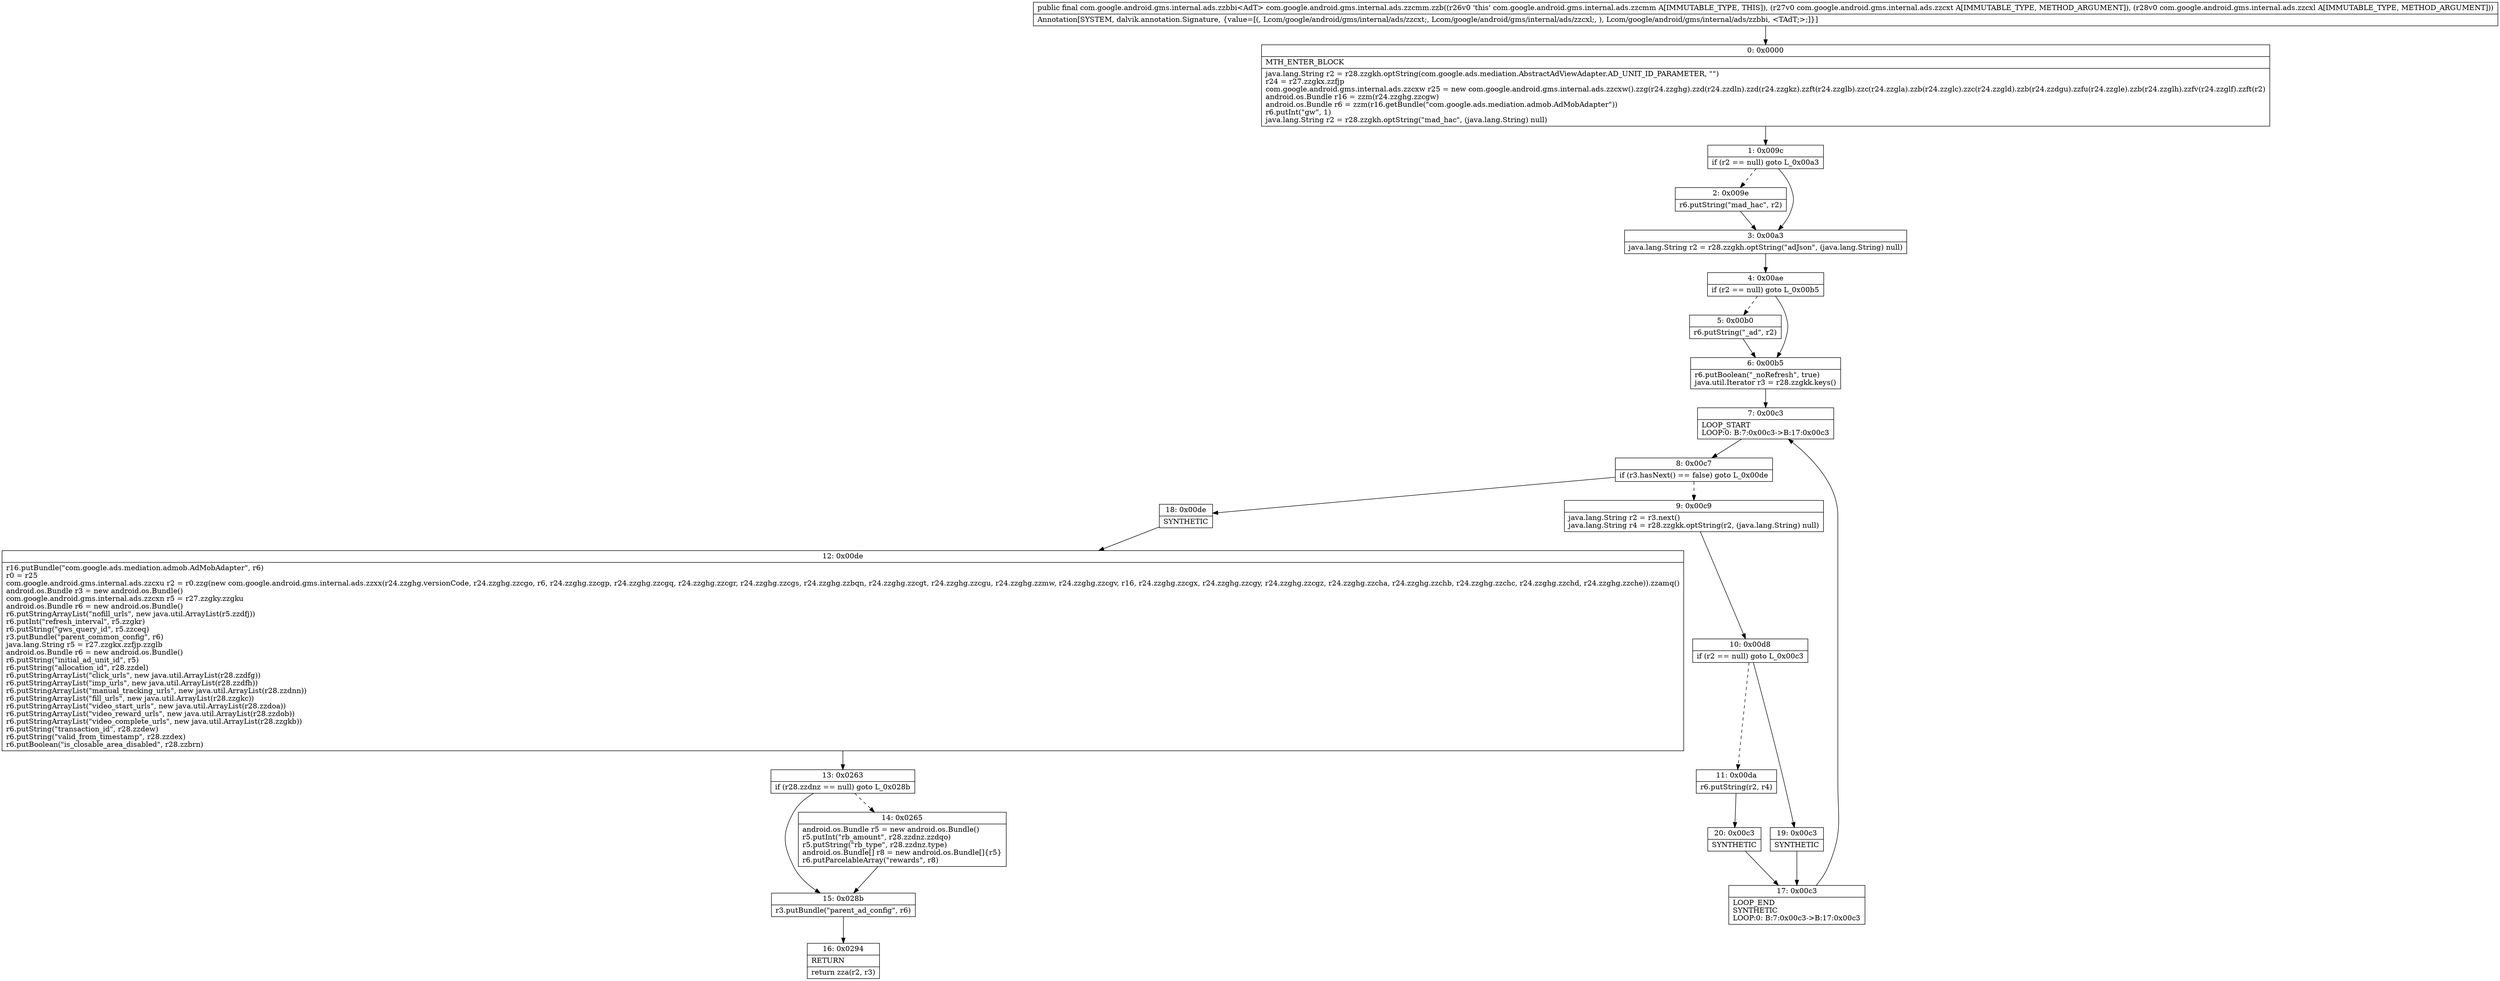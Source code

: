 digraph "CFG forcom.google.android.gms.internal.ads.zzcmm.zzb(Lcom\/google\/android\/gms\/internal\/ads\/zzcxt;Lcom\/google\/android\/gms\/internal\/ads\/zzcxl;)Lcom\/google\/android\/gms\/internal\/ads\/zzbbi;" {
Node_0 [shape=record,label="{0\:\ 0x0000|MTH_ENTER_BLOCK\l|java.lang.String r2 = r28.zzgkh.optString(com.google.ads.mediation.AbstractAdViewAdapter.AD_UNIT_ID_PARAMETER, \"\")\lr24 = r27.zzgkx.zzfjp\lcom.google.android.gms.internal.ads.zzcxw r25 = new com.google.android.gms.internal.ads.zzcxw().zzg(r24.zzghg).zzd(r24.zzdln).zzd(r24.zzgkz).zzft(r24.zzglb).zzc(r24.zzgla).zzb(r24.zzglc).zzc(r24.zzgld).zzb(r24.zzdgu).zzfu(r24.zzgle).zzb(r24.zzglh).zzfv(r24.zzglf).zzft(r2)\landroid.os.Bundle r16 = zzm(r24.zzghg.zzcgw)\landroid.os.Bundle r6 = zzm(r16.getBundle(\"com.google.ads.mediation.admob.AdMobAdapter\"))\lr6.putInt(\"gw\", 1)\ljava.lang.String r2 = r28.zzgkh.optString(\"mad_hac\", (java.lang.String) null)\l}"];
Node_1 [shape=record,label="{1\:\ 0x009c|if (r2 == null) goto L_0x00a3\l}"];
Node_2 [shape=record,label="{2\:\ 0x009e|r6.putString(\"mad_hac\", r2)\l}"];
Node_3 [shape=record,label="{3\:\ 0x00a3|java.lang.String r2 = r28.zzgkh.optString(\"adJson\", (java.lang.String) null)\l}"];
Node_4 [shape=record,label="{4\:\ 0x00ae|if (r2 == null) goto L_0x00b5\l}"];
Node_5 [shape=record,label="{5\:\ 0x00b0|r6.putString(\"_ad\", r2)\l}"];
Node_6 [shape=record,label="{6\:\ 0x00b5|r6.putBoolean(\"_noRefresh\", true)\ljava.util.Iterator r3 = r28.zzgkk.keys()\l}"];
Node_7 [shape=record,label="{7\:\ 0x00c3|LOOP_START\lLOOP:0: B:7:0x00c3\-\>B:17:0x00c3\l}"];
Node_8 [shape=record,label="{8\:\ 0x00c7|if (r3.hasNext() == false) goto L_0x00de\l}"];
Node_9 [shape=record,label="{9\:\ 0x00c9|java.lang.String r2 = r3.next()\ljava.lang.String r4 = r28.zzgkk.optString(r2, (java.lang.String) null)\l}"];
Node_10 [shape=record,label="{10\:\ 0x00d8|if (r2 == null) goto L_0x00c3\l}"];
Node_11 [shape=record,label="{11\:\ 0x00da|r6.putString(r2, r4)\l}"];
Node_12 [shape=record,label="{12\:\ 0x00de|r16.putBundle(\"com.google.ads.mediation.admob.AdMobAdapter\", r6)\lr0 = r25\lcom.google.android.gms.internal.ads.zzcxu r2 = r0.zzg(new com.google.android.gms.internal.ads.zzxx(r24.zzghg.versionCode, r24.zzghg.zzcgo, r6, r24.zzghg.zzcgp, r24.zzghg.zzcgq, r24.zzghg.zzcgr, r24.zzghg.zzcgs, r24.zzghg.zzbqn, r24.zzghg.zzcgt, r24.zzghg.zzcgu, r24.zzghg.zzmw, r24.zzghg.zzcgv, r16, r24.zzghg.zzcgx, r24.zzghg.zzcgy, r24.zzghg.zzcgz, r24.zzghg.zzcha, r24.zzghg.zzchb, r24.zzghg.zzchc, r24.zzghg.zzchd, r24.zzghg.zzche)).zzamq()\landroid.os.Bundle r3 = new android.os.Bundle()\lcom.google.android.gms.internal.ads.zzcxn r5 = r27.zzgky.zzgku\landroid.os.Bundle r6 = new android.os.Bundle()\lr6.putStringArrayList(\"nofill_urls\", new java.util.ArrayList(r5.zzdfj))\lr6.putInt(\"refresh_interval\", r5.zzgkr)\lr6.putString(\"gws_query_id\", r5.zzceq)\lr3.putBundle(\"parent_common_config\", r6)\ljava.lang.String r5 = r27.zzgkx.zzfjp.zzglb\landroid.os.Bundle r6 = new android.os.Bundle()\lr6.putString(\"initial_ad_unit_id\", r5)\lr6.putString(\"allocation_id\", r28.zzdel)\lr6.putStringArrayList(\"click_urls\", new java.util.ArrayList(r28.zzdfg))\lr6.putStringArrayList(\"imp_urls\", new java.util.ArrayList(r28.zzdfh))\lr6.putStringArrayList(\"manual_tracking_urls\", new java.util.ArrayList(r28.zzdnn))\lr6.putStringArrayList(\"fill_urls\", new java.util.ArrayList(r28.zzgkc))\lr6.putStringArrayList(\"video_start_urls\", new java.util.ArrayList(r28.zzdoa))\lr6.putStringArrayList(\"video_reward_urls\", new java.util.ArrayList(r28.zzdob))\lr6.putStringArrayList(\"video_complete_urls\", new java.util.ArrayList(r28.zzgkb))\lr6.putString(\"transaction_id\", r28.zzdew)\lr6.putString(\"valid_from_timestamp\", r28.zzdex)\lr6.putBoolean(\"is_closable_area_disabled\", r28.zzbrn)\l}"];
Node_13 [shape=record,label="{13\:\ 0x0263|if (r28.zzdnz == null) goto L_0x028b\l}"];
Node_14 [shape=record,label="{14\:\ 0x0265|android.os.Bundle r5 = new android.os.Bundle()\lr5.putInt(\"rb_amount\", r28.zzdnz.zzdqo)\lr5.putString(\"rb_type\", r28.zzdnz.type)\landroid.os.Bundle[] r8 = new android.os.Bundle[]\{r5\}\lr6.putParcelableArray(\"rewards\", r8)\l}"];
Node_15 [shape=record,label="{15\:\ 0x028b|r3.putBundle(\"parent_ad_config\", r6)\l}"];
Node_16 [shape=record,label="{16\:\ 0x0294|RETURN\l|return zza(r2, r3)\l}"];
Node_17 [shape=record,label="{17\:\ 0x00c3|LOOP_END\lSYNTHETIC\lLOOP:0: B:7:0x00c3\-\>B:17:0x00c3\l}"];
Node_18 [shape=record,label="{18\:\ 0x00de|SYNTHETIC\l}"];
Node_19 [shape=record,label="{19\:\ 0x00c3|SYNTHETIC\l}"];
Node_20 [shape=record,label="{20\:\ 0x00c3|SYNTHETIC\l}"];
MethodNode[shape=record,label="{public final com.google.android.gms.internal.ads.zzbbi\<AdT\> com.google.android.gms.internal.ads.zzcmm.zzb((r26v0 'this' com.google.android.gms.internal.ads.zzcmm A[IMMUTABLE_TYPE, THIS]), (r27v0 com.google.android.gms.internal.ads.zzcxt A[IMMUTABLE_TYPE, METHOD_ARGUMENT]), (r28v0 com.google.android.gms.internal.ads.zzcxl A[IMMUTABLE_TYPE, METHOD_ARGUMENT]))  | Annotation[SYSTEM, dalvik.annotation.Signature, \{value=[(, Lcom\/google\/android\/gms\/internal\/ads\/zzcxt;, Lcom\/google\/android\/gms\/internal\/ads\/zzcxl;, ), Lcom\/google\/android\/gms\/internal\/ads\/zzbbi, \<TAdT;\>;]\}]\l}"];
MethodNode -> Node_0;
Node_0 -> Node_1;
Node_1 -> Node_2[style=dashed];
Node_1 -> Node_3;
Node_2 -> Node_3;
Node_3 -> Node_4;
Node_4 -> Node_5[style=dashed];
Node_4 -> Node_6;
Node_5 -> Node_6;
Node_6 -> Node_7;
Node_7 -> Node_8;
Node_8 -> Node_9[style=dashed];
Node_8 -> Node_18;
Node_9 -> Node_10;
Node_10 -> Node_11[style=dashed];
Node_10 -> Node_19;
Node_11 -> Node_20;
Node_12 -> Node_13;
Node_13 -> Node_14[style=dashed];
Node_13 -> Node_15;
Node_14 -> Node_15;
Node_15 -> Node_16;
Node_17 -> Node_7;
Node_18 -> Node_12;
Node_19 -> Node_17;
Node_20 -> Node_17;
}

